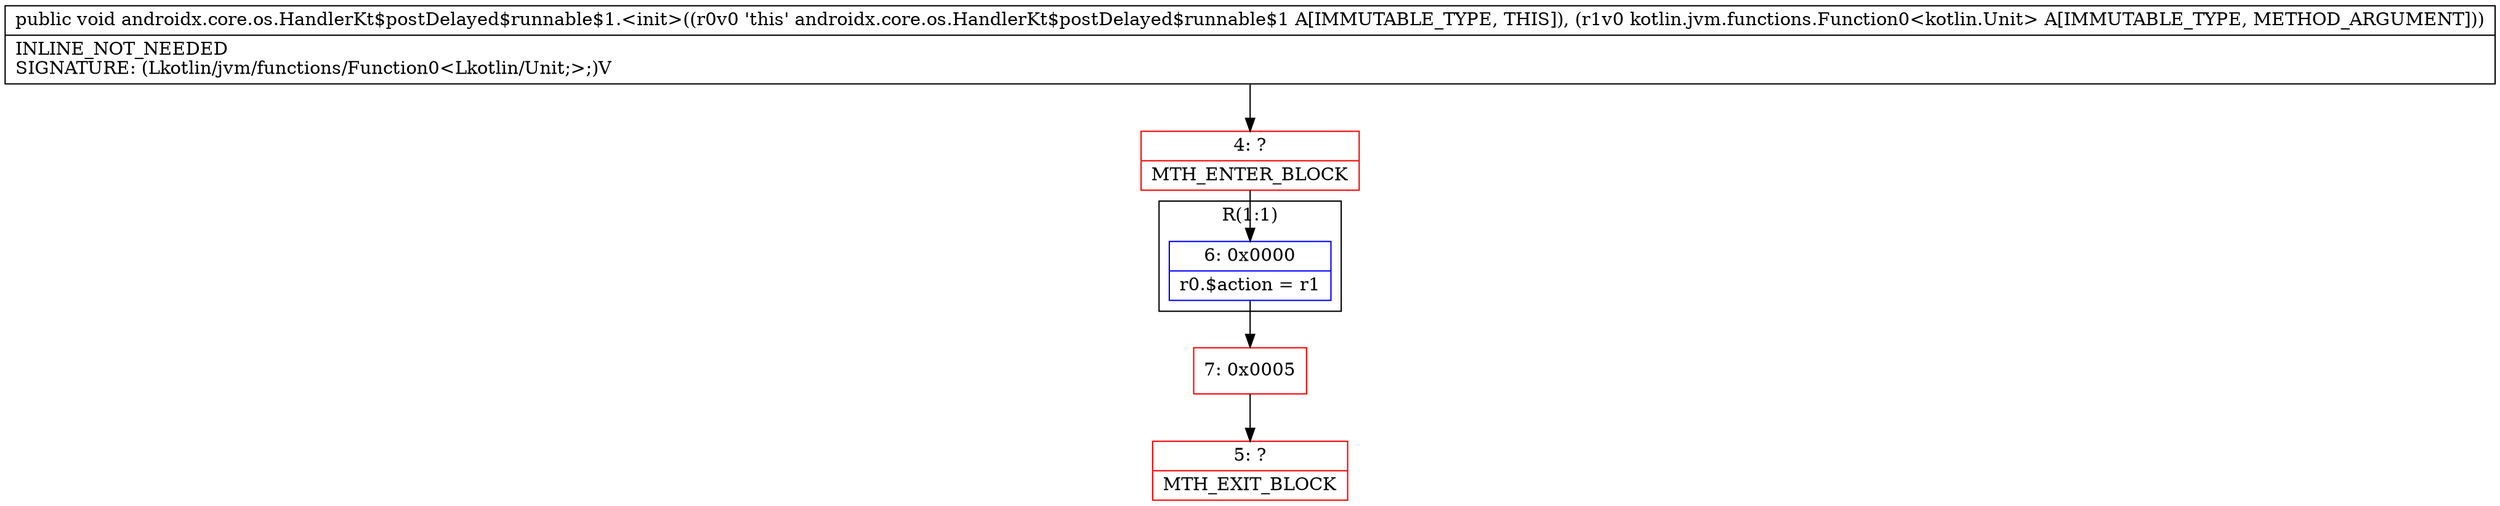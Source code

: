 digraph "CFG forandroidx.core.os.HandlerKt$postDelayed$runnable$1.\<init\>(Lkotlin\/jvm\/functions\/Function0;)V" {
subgraph cluster_Region_248034737 {
label = "R(1:1)";
node [shape=record,color=blue];
Node_6 [shape=record,label="{6\:\ 0x0000|r0.$action = r1\l}"];
}
Node_4 [shape=record,color=red,label="{4\:\ ?|MTH_ENTER_BLOCK\l}"];
Node_7 [shape=record,color=red,label="{7\:\ 0x0005}"];
Node_5 [shape=record,color=red,label="{5\:\ ?|MTH_EXIT_BLOCK\l}"];
MethodNode[shape=record,label="{public void androidx.core.os.HandlerKt$postDelayed$runnable$1.\<init\>((r0v0 'this' androidx.core.os.HandlerKt$postDelayed$runnable$1 A[IMMUTABLE_TYPE, THIS]), (r1v0 kotlin.jvm.functions.Function0\<kotlin.Unit\> A[IMMUTABLE_TYPE, METHOD_ARGUMENT]))  | INLINE_NOT_NEEDED\lSIGNATURE: (Lkotlin\/jvm\/functions\/Function0\<Lkotlin\/Unit;\>;)V\l}"];
MethodNode -> Node_4;Node_6 -> Node_7;
Node_4 -> Node_6;
Node_7 -> Node_5;
}

